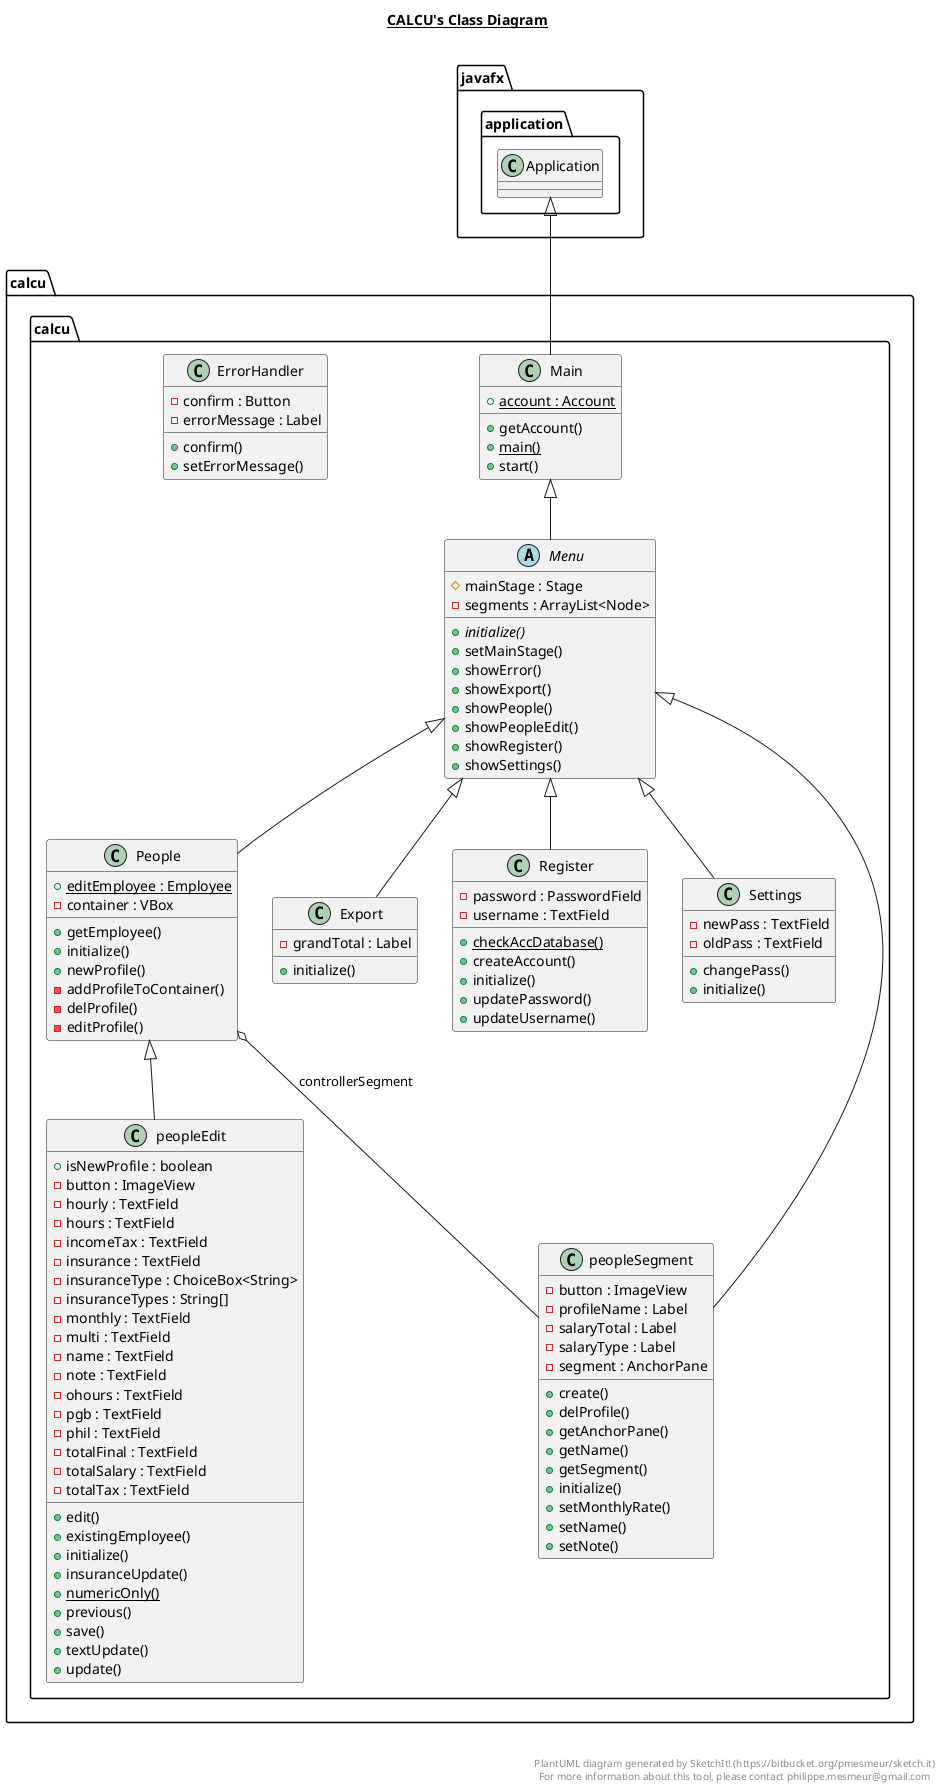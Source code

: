 @startuml

title __CALCU's Class Diagram__\n


      class calcu.calcu.ErrorHandler {
          - confirm : Button
          - errorMessage : Label
          + confirm()
          + setErrorMessage()
      }


  


      class calcu.calcu.Export {
          - grandTotal : Label
          + initialize()
      }


  

      class calcu.calcu.Main {
          {static} + account : Account
          + getAccount()
          {static} + main()
          + start()
      }


  

      abstract class calcu.calcu.Menu {
          # mainStage : Stage
          - segments : ArrayList<Node>
          {abstract} + initialize()
          + setMainStage()
          + showError()
          + showExport()
          + showPeople()
          + showPeopleEdit()
          + showRegister()
          + showSettings()
      }


  


      class calcu.calcu.People {
          {static} + editEmployee : Employee
          - container : VBox
          + getEmployee()
          + initialize()
          + newProfile()
          - addProfileToContainer()
          - delProfile()
          - editProfile()
      }


  

      class calcu.calcu.Register {
          - password : PasswordField
          - username : TextField
          {static} + checkAccDatabase()
          + createAccount()
          + initialize()
          + updatePassword()
          + updateUsername()
      }


      class calcu.calcu.Settings {
          - newPass : TextField
          - oldPass : TextField
          + changePass()
          + initialize()
      }


  

      class calcu.calcu.peopleEdit {
          + isNewProfile : boolean
          - button : ImageView
          - hourly : TextField
          - hours : TextField
          - incomeTax : TextField
          - insurance : TextField
          - insuranceType : ChoiceBox<String>
          - insuranceTypes : String[]
          - monthly : TextField
          - multi : TextField
          - name : TextField
          - note : TextField
          - ohours : TextField
          - pgb : TextField
          - phil : TextField
          - totalFinal : TextField
          - totalSalary : TextField
          - totalTax : TextField
          + edit()
          + existingEmployee()
          + initialize()
          + insuranceUpdate()
          {static} + numericOnly()
          + previous()
          + save()
          + textUpdate()
          + update()
      }



      class calcu.calcu.peopleSegment {
          - button : ImageView
          - profileName : Label
          - salaryTotal : Label
          - salaryType : Label
          - segment : AnchorPane
          + create()
          + delProfile()
          + getAnchorPane()
          + getName()
          + getSegment()
          + initialize()
          + setMonthlyRate()
          + setName()
          + setNote()
      }


  

  calcu.calcu.Export -up-|> calcu.calcu.Menu
  calcu.calcu.Main -up-|> javafx.application.Application
  calcu.calcu.Menu -up-|> calcu.calcu.Main
  calcu.calcu.People -up-|> calcu.calcu.Menu
  calcu.calcu.People o-- calcu.calcu.peopleSegment : controllerSegment
  calcu.calcu.Register -up-|> calcu.calcu.Menu
  calcu.calcu.Settings -up-|> calcu.calcu.Menu
  calcu.calcu.peopleEdit -up-|> calcu.calcu.People
  calcu.calcu.peopleSegment -up-|> calcu.calcu.Menu


right footer


PlantUML diagram generated by SketchIt! (https://bitbucket.org/pmesmeur/sketch.it)
For more information about this tool, please contact philippe.mesmeur@gmail.com
endfooter

@enduml
